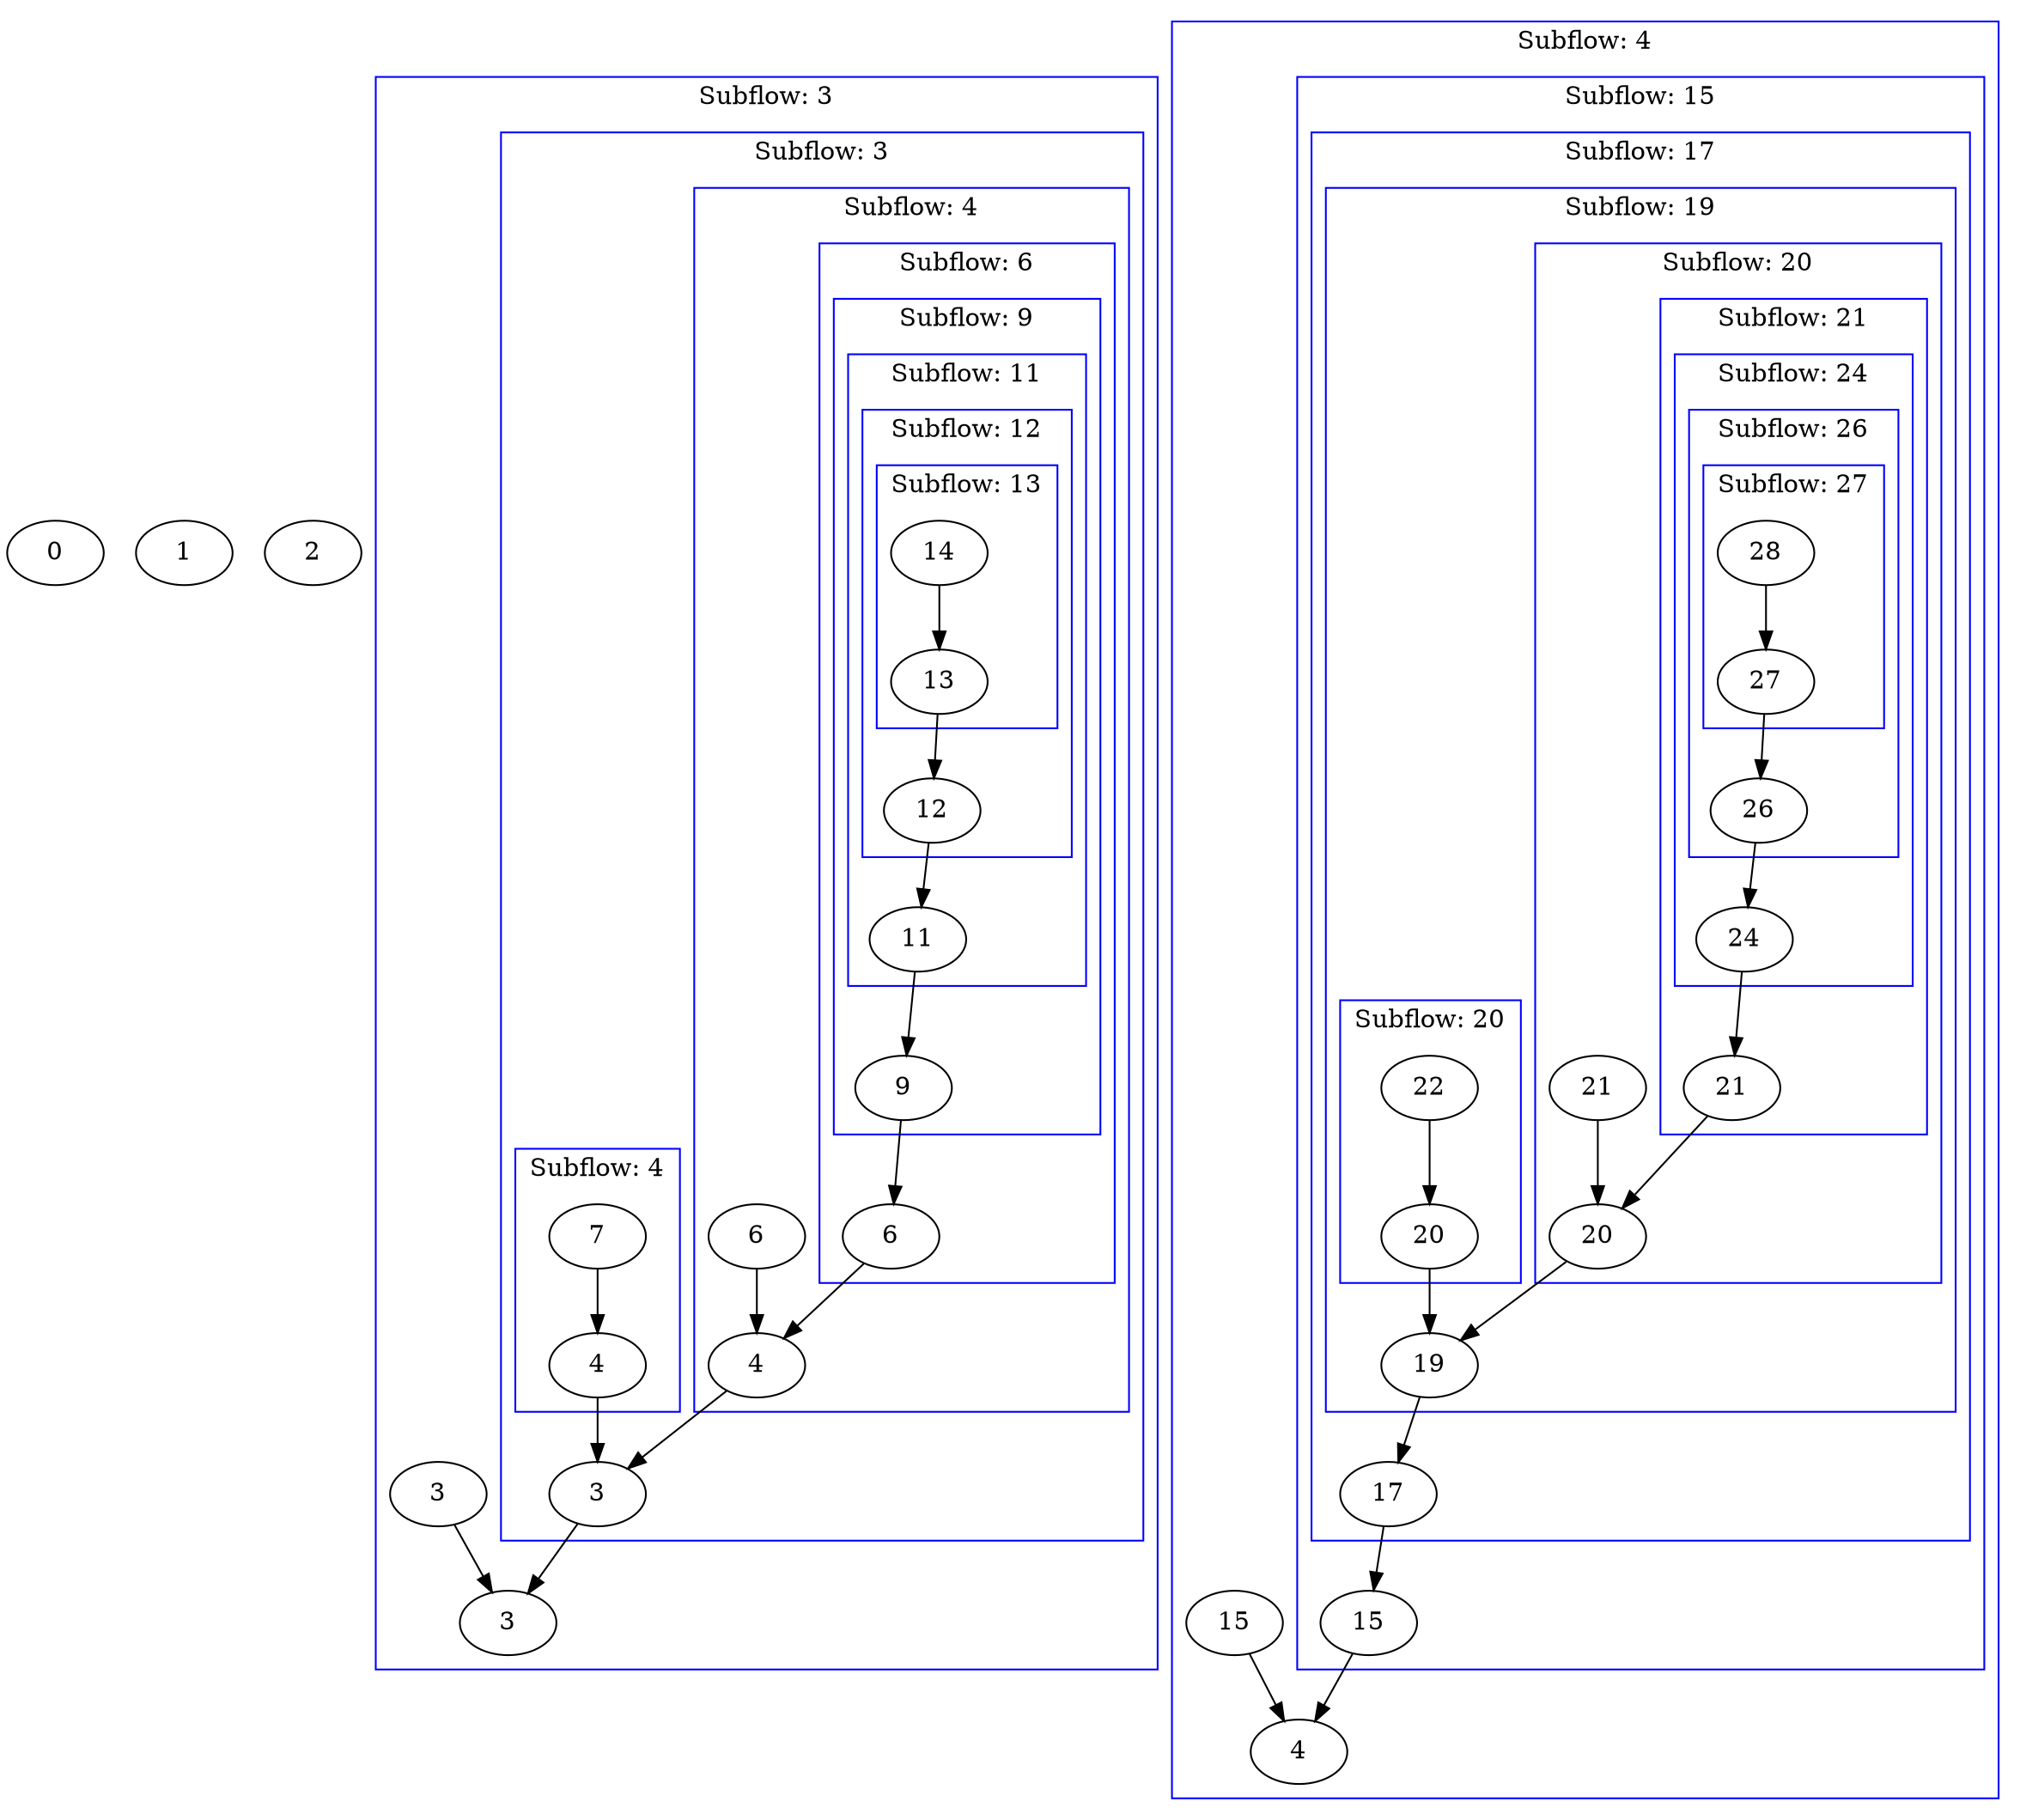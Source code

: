 digraph Taskflow {
p0x7fd36b804c70[label="0" ];
p0x7fd36b804a30[label="1" ];
p0x7fd36b804b50[label="2" ];
p0x7fd36b804d90[label="3" ];
subgraph cluster_p0x7fd36b804d90 {
label="Subflow: 3";
color=blue
p0x7fd36c005e90[label="3" ];
p0x7fd36c005e90 -> p0x7fd36b804d90;
subgraph cluster_p0x7fd36c005e90 {
label="Subflow: 3";
color=blue
p0x7fd36c005c50[label="4" ];
p0x7fd36c005c50 -> p0x7fd36c005e90;
subgraph cluster_p0x7fd36c005c50 {
label="Subflow: 4";
color=blue
p0x7fd36c005a10[label="6" ];
p0x7fd36c005a10 -> p0x7fd36c005c50;
subgraph cluster_p0x7fd36c005a10 {
label="Subflow: 6";
color=blue
p0x7fd36c005470[label="9" ];
p0x7fd36c005470 -> p0x7fd36c005a10;
subgraph cluster_p0x7fd36c005470 {
label="Subflow: 9";
color=blue
p0x7fd36c005590[label="11" ];
p0x7fd36c005590 -> p0x7fd36c005470;
subgraph cluster_p0x7fd36c005590 {
label="Subflow: 11";
color=blue
p0x7fd36c0057d0[label="12" ];
p0x7fd36c0057d0 -> p0x7fd36c005590;
subgraph cluster_p0x7fd36c0057d0 {
label="Subflow: 12";
color=blue
p0x7fd36c005350[label="13" ];
p0x7fd36c005350 -> p0x7fd36c0057d0;
subgraph cluster_p0x7fd36c005350 {
label="Subflow: 13";
color=blue
p0x7fd36c005230[label="14" ];
p0x7fd36c005230 -> p0x7fd36c005350;
}
}
}
}
}
p0x7fd36c0058f0[label="6" ];
p0x7fd36c0058f0 -> p0x7fd36c005c50;
}
p0x7fd36c005b30[label="4" ];
p0x7fd36c005b30 -> p0x7fd36c005e90;
subgraph cluster_p0x7fd36c005b30 {
label="Subflow: 4";
color=blue
p0x7fd36c0056b0[label="7" ];
p0x7fd36c0056b0 -> p0x7fd36c005b30;
}
}
p0x7fd36c005d70[label="3" ];
p0x7fd36c005d70 -> p0x7fd36b804d90;
}
p0x7fd36b804eb0[label="4" ];
subgraph cluster_p0x7fd36b804eb0 {
label="Subflow: 4";
color=blue
p0x7fd36b00dc30[label="15" ];
p0x7fd36b00dc30 -> p0x7fd36b804eb0;
subgraph cluster_p0x7fd36b00dc30 {
label="Subflow: 15";
color=blue
p0x7fd36b00de70[label="17" ];
p0x7fd36b00de70 -> p0x7fd36b00dc30;
subgraph cluster_p0x7fd36b00de70 {
label="Subflow: 17";
color=blue
p0x7fd36b00df90[label="19" ];
p0x7fd36b00df90 -> p0x7fd36b00de70;
subgraph cluster_p0x7fd36b00df90 {
label="Subflow: 19";
color=blue
p0x7fd36b00e0b0[label="20" ];
p0x7fd36b00e0b0 -> p0x7fd36b00df90;
subgraph cluster_p0x7fd36b00e0b0 {
label="Subflow: 20";
color=blue
p0x7fd36b00e410[label="21" ];
p0x7fd36b00e410 -> p0x7fd36b00e0b0;
subgraph cluster_p0x7fd36b00e410 {
label="Subflow: 21";
color=blue
p0x7fd36b00e650[label="24" ];
p0x7fd36b00e650 -> p0x7fd36b00e410;
subgraph cluster_p0x7fd36b00e650 {
label="Subflow: 24";
color=blue
p0x7fd36b00e770[label="26" ];
p0x7fd36b00e770 -> p0x7fd36b00e650;
subgraph cluster_p0x7fd36b00e770 {
label="Subflow: 26";
color=blue
p0x7fd36b00e890[label="27" ];
p0x7fd36b00e890 -> p0x7fd36b00e770;
subgraph cluster_p0x7fd36b00e890 {
label="Subflow: 27";
color=blue
p0x7fd36b00e9b0[label="28" ];
p0x7fd36b00e9b0 -> p0x7fd36b00e890;
}
}
}
}
p0x7fd36b00e530[label="21" ];
p0x7fd36b00e530 -> p0x7fd36b00e0b0;
}
p0x7fd36b00e1d0[label="20" ];
p0x7fd36b00e1d0 -> p0x7fd36b00df90;
subgraph cluster_p0x7fd36b00e1d0 {
label="Subflow: 20";
color=blue
p0x7fd36b00e2f0[label="22" ];
p0x7fd36b00e2f0 -> p0x7fd36b00e1d0;
}
}
}
}
p0x7fd36b00dd50[label="15" ];
p0x7fd36b00dd50 -> p0x7fd36b804eb0;
}
}

